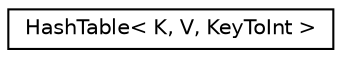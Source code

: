 digraph "Graphical Class Hierarchy"
{
 // LATEX_PDF_SIZE
  edge [fontname="Helvetica",fontsize="10",labelfontname="Helvetica",labelfontsize="10"];
  node [fontname="Helvetica",fontsize="10",shape=record];
  rankdir="LR";
  Node0 [label="HashTable\< K, V, KeyToInt \>",height=0.2,width=0.4,color="black", fillcolor="white", style="filled",URL="$classHashTable.html",tooltip="Implement the HashTable[K,V] ADT."];
}
